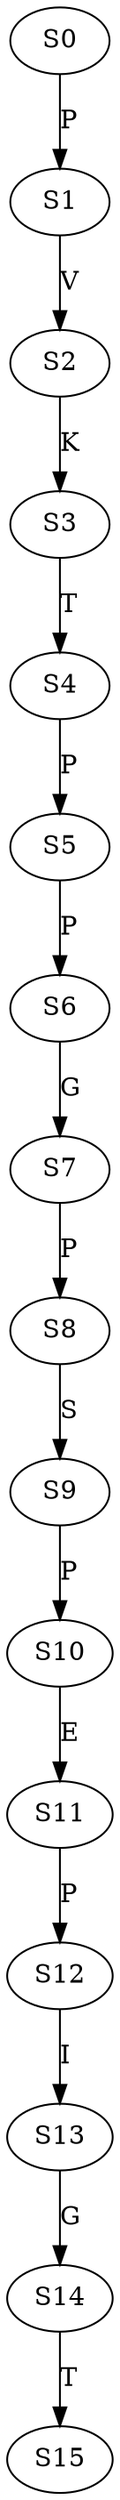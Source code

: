 strict digraph  {
	S0 -> S1 [ label = P ];
	S1 -> S2 [ label = V ];
	S2 -> S3 [ label = K ];
	S3 -> S4 [ label = T ];
	S4 -> S5 [ label = P ];
	S5 -> S6 [ label = P ];
	S6 -> S7 [ label = G ];
	S7 -> S8 [ label = P ];
	S8 -> S9 [ label = S ];
	S9 -> S10 [ label = P ];
	S10 -> S11 [ label = E ];
	S11 -> S12 [ label = P ];
	S12 -> S13 [ label = I ];
	S13 -> S14 [ label = G ];
	S14 -> S15 [ label = T ];
}

